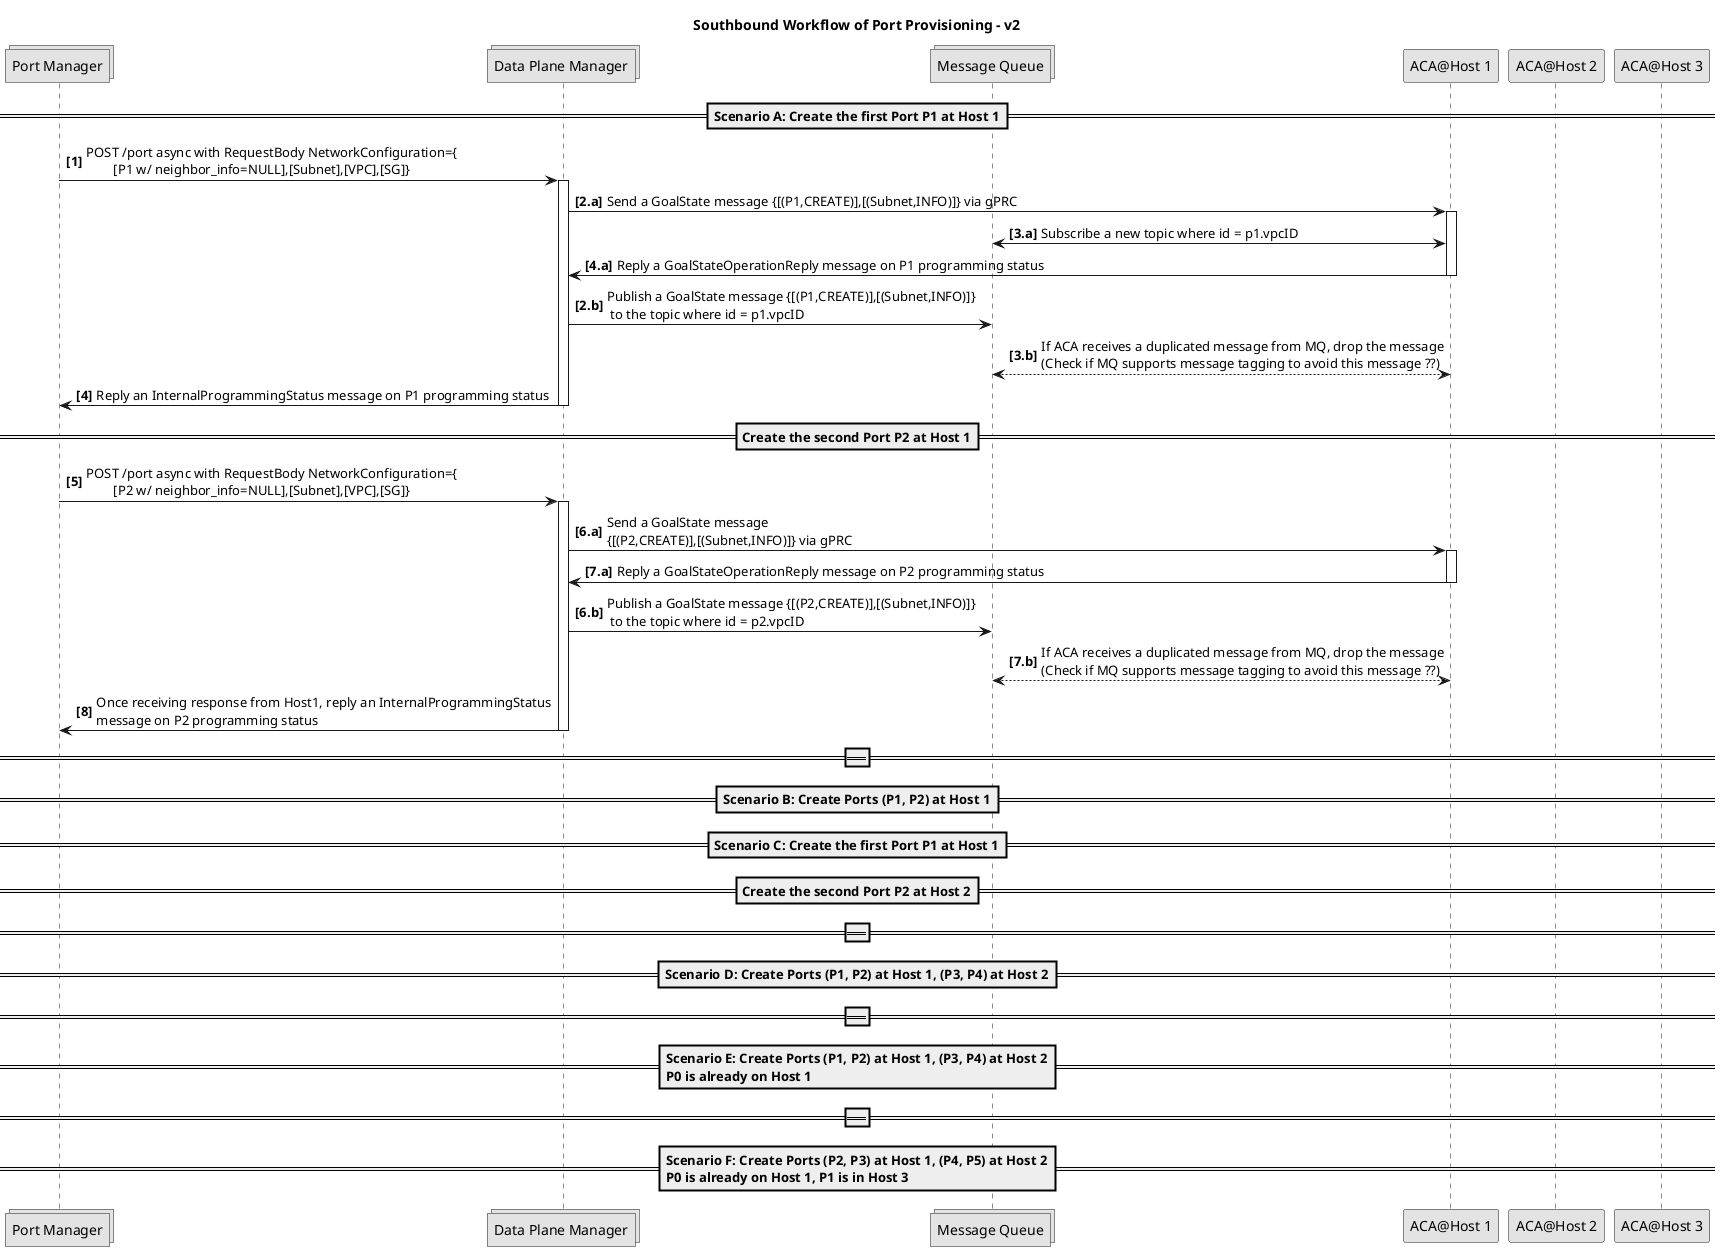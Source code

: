 ' Copyright 2019 The Alcor Authors.

' Licensed under the Apache License, Version 2.0 (the "License");
'        you may not use this file except in compliance with the License.
'        You may obtain a copy of the License at

'        http://www.apache.org/licenses/LICENSE-2.0

'        Unless required by applicable law or agreed to in writing, software
'        distributed under the License is distributed on an "AS IS" BASIS,
'        WITHOUT WARRANTIES OR CONDITIONS OF ANY KIND, either express or implied.
'        See the License for the specific language governing permissions and
'        limitations under the License.

@startuml

title Southbound Workflow of Port Provisioning - v2

skinparam monochrome true
collections "Port Manager" as pm
collections "Data Plane Manager" as dpm
collections "Message Queue" as mq
participant "ACA@Host 1" as host1
participant "ACA@Host 2" as host2
participant "ACA@Host 3" as host3

==Scenario A: Create the first Port P1 at Host 1==
autonumber "<b>[0]"
pm -> dpm: POST /port async with RequestBody NetworkConfiguration={\n\t[P1 w/ neighbor_info=NULL],[Subnet],[VPC],[SG]}
activate dpm

autonumber 2 "<b>[0.a]"
dpm -> host1: Send a GoalState message {[(P1,CREATE)],[(Subnet,INFO)]} via gPRC
activate host1
host1 <-> mq: Subscribe a new topic where id = p1.vpcID
host1 -> dpm: Reply a GoalStateOperationReply message on P1 programming status
deactivate host1

autonumber 2 "<b>[0.b]"
dpm -> mq: Publish a GoalState message {[(P1,CREATE)],[(Subnet,INFO)]}\n to the topic where id = p1.vpcID
host1 <--> mq: If ACA receives a duplicated message from MQ, drop the message\n(Check if MQ supports message tagging to avoid this message ??)

autonumber 4 "<b>[0]"
dpm -> pm: Reply an InternalProgrammingStatus message on P1 programming status
deactivate dpm

==Create the second Port P2 at Host 1==
autonumber 5 "<b>[0]"
pm -> dpm: POST /port async with RequestBody NetworkConfiguration={\n\t[P2 w/ neighbor_info=NULL],[Subnet],[VPC],[SG]}
activate dpm

autonumber 6 "<b>[0.a]"
dpm -> host1: Send a GoalState message \n{[(P2,CREATE)],[(Subnet,INFO)]} via gPRC
activate host1
host1 -> dpm: Reply a GoalStateOperationReply message on P2 programming status
deactivate host1

autonumber 6 "<b>[0.b]"
dpm -> mq: Publish a GoalState message {[(P2,CREATE)],[(Subnet,INFO)]}\n to the topic where id = p2.vpcID
host1 <--> mq: If ACA receives a duplicated message from MQ, drop the message\n(Check if MQ supports message tagging to avoid this message ??)

autonumber 8 "<b>[0]"
dpm -> pm: Once receiving response from Host1, reply an InternalProgrammingStatus\nmessage on P2 programming status
deactivate dpm
==================================================

==Scenario B: Create Ports (P1, P2) at Host 1==
'autonumber "<b>[0]"
'pm -> dpm: POST /port async with RequestBody NetworkConfiguration={\n\t[P1,P2 w/ neighbor_info=NULL],[Subnet],[VPC],[SG]}
'activate dpm
'
'autonumber 2 "<b>[0]"
'dpm -> host1: Send a GoalState message \n{[(P1,CREATE),(P2,CREATE)],[(Subnet,INFO)]} via gPRC
'activate host1
'host1 -> dpm: Reply a GoalStateOperationReply message on P1 and P2 programming status
'deactivate host1
'
'autonumber 4 "<b>[0]"
'dpm -> pm: After receiving response from Host1 and Host2, reply an InternalProgrammingStatus\nmessage on P2 programming status
'deactivate dpm


==Scenario C: Create the first Port P1 at Host 1==
'autonumber "<b>[0]"
'pm -> dpm: POST /port async with RequestBody NetworkConfiguration={\n\t[P1 w/ neighbor_info=NULL],[Subnet],[VPC],[SG]}
'activate dpm
'dpm -> host1: Send a GoalState message {[(P1,CREATE)],[(Subnet,INFO)]} via gPRC
'activate host1
'host1 -> dpm: Reply a GoalStateOperationReply message on P1 programming status
'deactivate host1
'dpm -> pm: Reply an InternalProgrammingStatus message on P1 programming status
'deactivate dpm

==Create the second Port P2 at Host 2==
'autonumber 5 "<b>[0]"
'pm -> dpm: POST /port async with RequestBody NetworkConfiguration={\n\t[P2 w/ neighbor_info=[P1]],[Subnet],[VPC],[SG]}
'activate dpm
'
'autonumber 6 "<b>[0a]"
'dpm -> host2: Send a GoalState message \n{[(P2,CREATE),(P1,NEIGHBOR_CREATE_UPDATE)],[(Subnet,INFO)]} via gPRC
'activate host2
'host2 -> dpm: Reply a GoalStateOperationReply message on P2 programming status
'deactivate host2

'autonumber 6 "<b>[0b]"
'dpm -> host1: Send a GoalState message \n{[(P2,NEIGHBOR_CREATE_UPDATE)],[(Subnet,INFO)]} via gPRC
'activate host1
'host1 -> dpm: Reply a GoalStateOperationReply message on P2 programming status
'deactivate host1
'
'autonumber 8 "<b>[0]"
'dpm -> pm: After receiving response from Host1 and Host2, reply an InternalProgrammingStatus\nmessage on P2 programming status
'deactivate dpm
==================================================

==Scenario D: Create Ports (P1, P2) at Host 1, (P3, P4) at Host 2==
'autonumber "<b>[0]"
'pm -> dpm: POST /port async with RequestBody NetworkConfiguration=\n\t{[P1,P2,P3,P4 w/ neighbor_info=NULL],[Subnet],[VPC],[SG]}
'activate dpm
'
'autonumber 2 "<b>[0a]"
'dpm -> host1: Send a GoalState message \n{[(P1,CREATE),(P2,CREATE),(P3,NEIGHBOR_CREATE_UPDATE),\n(P4,NEIGHBOR_CREATE_UPDATE)],[(Subnet,INFO)]} via gPRC
'activate host1
'host1 -> dpm: Reply a GoalStateOperationReply message on P1 and P2 programming status
'deactivate host1
'
'autonumber 2 "<b>[0b]"
'dpm -> host2: Send a GoalState message \n{[(P3,CREATE),(P4,CREATE),(P1,NEIGHBOR_CREATE_UPDATE),\n(P2,NEIGHBOR_CREATE_UPDATE)],[(Subnet,INFO)]} via gPRC
'activate host2
'host2 -> dpm: Reply a GoalStateOperationReply message on P3 and P4 programming status
'deactivate host2
'
'autonumber 4 "<b>[0]"
'dpm -> pm: After receiving response from Host1 and Host2, reply an InternalProgrammingStatus\nmessage on P1..4 programming status
'deactivate dpm

==================================================

==Scenario E: Create Ports (P1, P2) at Host 1, (P3, P4) at Host 2\nP0 is already on Host 1==
'autonumber "<b>[0]"
'pm -> dpm: POST /port async with RequestBody NetworkConfiguration={\n\t[P1,P2,P3,P4 each w/ neighbor_info=[P0]],[Subnet],[VPC],[SG]}
'activate dpm
'
'autonumber 2 "<b>[0a]"
'dpm -> host1: Send a GoalState message \n{[(P1,CREATE),(P2,CREATE),(P3,NEIGHBOR_CREATE_UPDATE),\n(P4,NEIGHBOR_CREATE_UPDATE)],[(Subnet,INFO)]} via gPRC
'activate host1
'host1 -> dpm: Reply a GoalStateOperationReply message on P1 and P2 programming status
'deactivate host1
'
'autonumber 2 "<b>[0b]"
'dpm -> host2: Send a GoalState message \n{[(P3,CREATE),(P4,CREATE),(P0,NEIGHBOR_CREATE_UPDATE),(P1,NEIGHBOR_CREATE_UPDATE),\n(P2,NEIGHBOR_CREATE_UPDATE)],[(Subnet,INFO)]} via gPRC
'activate host2
'host2 -> dpm: Reply a GoalStateOperationReply message on P3 and P4 programming status
'deactivate host2
'
'autonumber 4 "<b>[0]"
'dpm -> pm: After receiving response from Host1 and Host2, reply an InternalProgrammingStatus\nmessage on P1..4 programming status
'deactivate dpm

==================================================

==Scenario F: Create Ports (P2, P3) at Host 1, (P4, P5) at Host 2\nP0 is already on Host 1, P1 is in Host 3 ==
'autonumber "<b>[0]"
'pm -> dpm: POST /port async with RequestBody NetworkConfiguration={\n\t[P2,P3 each w/ neighbor_info=[P1],\n\tP4,P5 each w/ neighbor_info=[P0,P1]],\n\t[Subnet],[VPC],[SG]}
'activate dpm
'
'autonumber 2 "<b>[0a]"
'dpm -> host1: Send a GoalState message \n{[(P2,CREATE),(P3,CREATE),(P4,NEIGHBOR_CREATE_UPDATE),\n(P5,NEIGHBOR_CREATE_UPDATE),(P1,NEIGHBOR_CREATE_UPDATE)],[(Subnet,INFO)]} via gPRC
'activate host1
'host1 -> dpm: Reply a GoalStateOperationReply message on P2 and P3 programming status
'deactivate host1
'
'autonumber 2 "<b>[0b]"
'dpm -> host2: Send a GoalState message \n{[(P4,CREATE),(P5,CREATE),(P2,NEIGHBOR_CREATE_UPDATE),(P3,NEIGHBOR_CREATE_UPDATE),\n(P0,NEIGHBOR_CREATE_UPDATE),(P1,NEIGHBOR_CREATE_UPDATE)],[(Subnet,INFO)]} via gPRC
'activate host2
'host2 -> dpm: Reply a GoalStateOperationReply message on P4 and P5 programming status
'deactivate host2
'
'autonumber 2 "<b>[0c]"
'dpm -> host3: Send a GoalState message \n{[(P2,NEIGHBOR_CREATE_UPDATE),(P3,NEIGHBOR_CREATE_UPDATE),\n(P4,NEIGHBOR_CREATE_UPDATE),(P5,NEIGHBOR_CREATE_UPDATE)],[(Subnet,INFO)]} via gPRC
'activate host3
'host3 -> dpm: Reply a GoalStateOperationReply message on neighbor programming status
'deactivate host3
'
'autonumber 4 "<b>[0]"
'dpm -> pm: After receiving response from Host1, Host2 and Host3, reply an\nInternalProgrammingStatus message on P2..5 programming status
'deactivate dpm


@enduml
